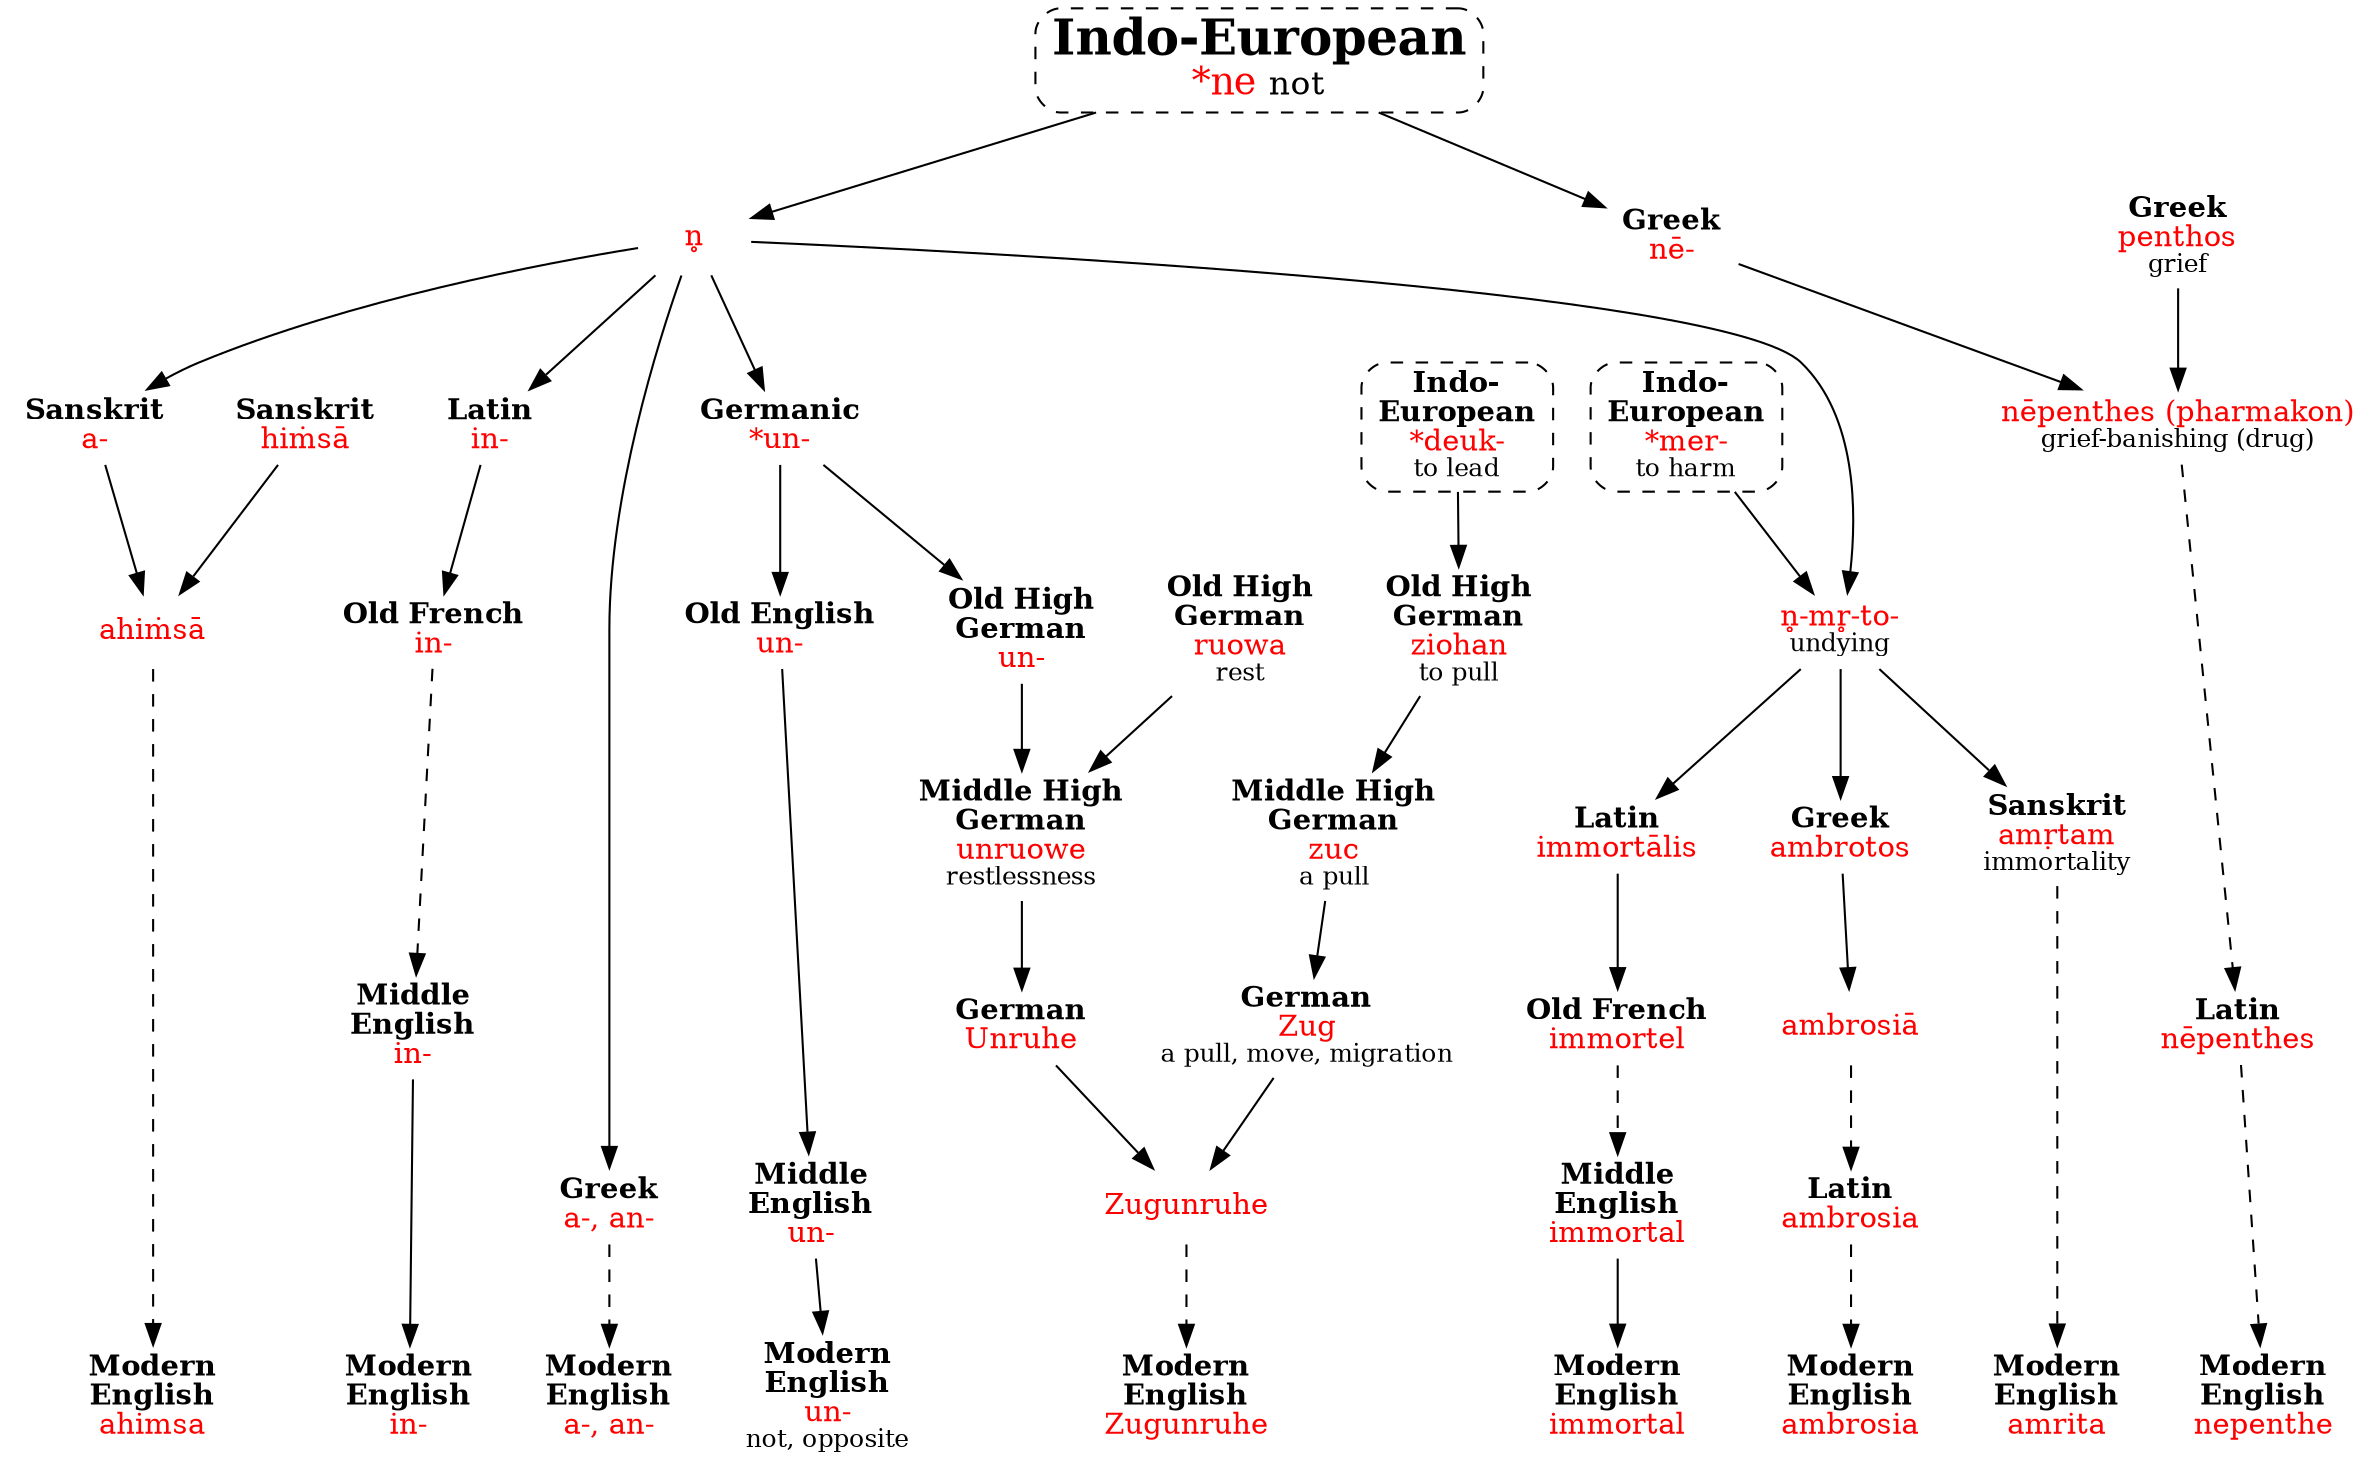 strict digraph {
/* sources: AHD, roots */
node [shape=none]

neIE [label=<<font point-size="24"><b>Indo-European</b></font><br/><font point-size="18" color="red">*ne </font><font point-size="16">not</font>> shape=box style="dashed,rounded" URL="ne-not0.svg" tooltip=""]

// nepenthe
neG [label=<<b>Greek</b><br/><font color="red">nē-</font>>]
penthosG [label=<<b>Greek</b><br/><font color="red">penthos</font><br/><font point-size="12">grief</font>>]
nepenthesG [label=<<font color="red">nēpenthes (pharmakon)</font><br/><font point-size="12">grief-banishing (drug)</font>>]
nepenthesL [label=<<b>Latin</b><br/><font color="red">nēpenthes</font>>]
nepenthe [label=<<b>Modern<br/>English</b><br/><font color="red">nepenthe</font>>]
neIE -> neG
{ neG penthosG } -> nepenthesG
nepenthesG -> nepenthesL -> nepenthe [style=dashed]

// un-
nIE [label=<<font color="red">n̥</font>>]
unGm [label=<<b>Germanic</b><br/><font color="red">*un-</font>>]
unOE [label=<<b>Old English</b><br/><font color="red">un-</font>>]
unME [label=<<b>Middle<br/>English</b><br/><font color="red">un-</font>>]
un [label=<<b>Modern<br/>English</b><br/><font color="red">un-</font><br/><font point-size="12">not, opposite</font>>]
neIE -> nIE -> unGm -> unOE -> unME -> un

// Zugunruhe
deukIE [label=<<b>Indo-<br/>European</b><br/><font color="red">*deuk-</font><br/><font point-size="12">to lead</font>> shape=box style="dashed,rounded" URL="deuk-lead.svg"]
ziohanOHG [label=<<b>Old High<br/>German</b><br/><font color="red">ziohan</font><br/><font point-size="12">to pull</font>>]
zucMHG [label=<<b>Middle High<br/>German</b><br/><font color="red">zuc</font><br/><font point-size="12">a pull</font>>]
zugG [label=<<b>German</b><br/><font color="red">Zug</font><br/><font point-size="12">a pull, move, migration</font>>]
unOHG [label=<<b>Old High<br/>German</b><br/><font color="red">un-</font>>]
ruowaOHG [label=<<b>Old High<br/>German</b><br/><font color="red">ruowa</font><br/><font point-size="12">rest</font>>]
unruoweMHG [label=<<b>Middle High<br/>German</b><br/><font color="red">unruowe</font><br/><font point-size="12">restlessness</font>>]
unruheG [label=<<b>German</b><br/><font color="red">Unruhe</font>>]
zugunruheG [label=<<font color="red">Zugunruhe</font>>]
zugunruhe [label=<<b>Modern<br/>English</b><br/><font color="red">Zugunruhe</font>>]
deukIE -> ziohanOHG -> zucMHG -> zugG
unGm -> unOHG
{ unOHG ruowaOHG } -> unruoweMHG
unruoweMHG -> unruheG
{ zugG unruheG } -> zugunruheG
zugunruheG -> zugunruhe [style=dashed]

// in-
inL [label=<<b>Latin</b><br/><font color="red">in-</font>>]
inOF [label=<<b>Old French</b><br/><font color="red">in-</font>>]
inME [label=<<b>Middle<br/>English</b><br/><font color="red">in-</font>>]
in [label=<<b>Modern<br/>English</b><br/><font color="red">in-</font>>]
nIE -> inL -> inOF
inOF -> inME [style=dashed]
inME -> in

// an-
anG [label=<<b>Greek</b><br/><font color="red">a-, an-</font>>]
an [label=<<b>Modern<br/>English</b><br/><font color="red">a-, an-</font>>]
nIE -> anG
anG -> an [style=dashed]

// ahimsa
aS [label=<<b>Sanskrit</b><br/><font color="red">a-</font>>]
himsaS [label=<<b>Sanskrit</b><br/><font color="red">hiṁsā</font>>]
ahimsaS [label=<<font color="red">ahiṁsā</font>>]
ahimsa [label=<<b>Modern<br/>English</b><br/><font color="red">ahimsa</font>>]
nIE -> aS
{ aS himsaS } -> ahimsaS
ahimsaS -> ahimsa [style=dashed]

// immortal
merIE [label=<<b>Indo-<br/>European</b><br/><font color="red">*mer-</font><br/><font point-size="12">to harm</font>> shape=box style="dashed,rounded" URL="mer-harm.svg"]
nmrtoIE [label=<<font color="red">n̥-mr̥-to-</font><br/><font point-size="12">undying</font>>]
immortalisL [label=<<b>Latin</b><br/><font color="red">immortālis</font>>]
immortelOF [label=<<b>Old French</b><br/><font color="red">immortel</font>>]
immortalME [label=<<b>Middle<br/>English</b><br/><font color="red">immortal</font>>]
immortal [label=<<b>Modern<br/>English</b><br/><font color="red">immortal</font>>]
{ nIE merIE } -> nmrtoIE -> immortalisL -> immortelOF 
immortelOF -> immortalME [style=dashed]
immortalME -> immortal

// ambrosia
ambrotosG [label=<<b>Greek</b><br/><font color="red">ambrotos</font>>]
ambrosiaG [label=<<font color="red">ambrosiā</font>>]
ambrosiaL [label=<<b>Latin</b><br/><font color="red">ambrosia</font>>]
ambrosia [label=<<b>Modern<br/>English</b><br/><font color="red">ambrosia</font>>]
nmrtoIE -> ambrotosG -> ambrosiaG
ambrosiaG -> ambrosiaL -> ambrosia [style=dashed]

// amrita
amrtamS [label=<<b>Sanskrit</b><br/><font color="red">amṛtam</font><br/><font point-size="12">immortality</font>>]
amrita [label=<<b>Modern<br/>English</b><br/><font color="red">amrita</font>>]
nmrtoIE -> amrtamS
amrtamS -> amrita [style=dashed]

{ rank=sink nepenthe un zugunruhe in an ahimsa immortal ambrosia amrita }
}
